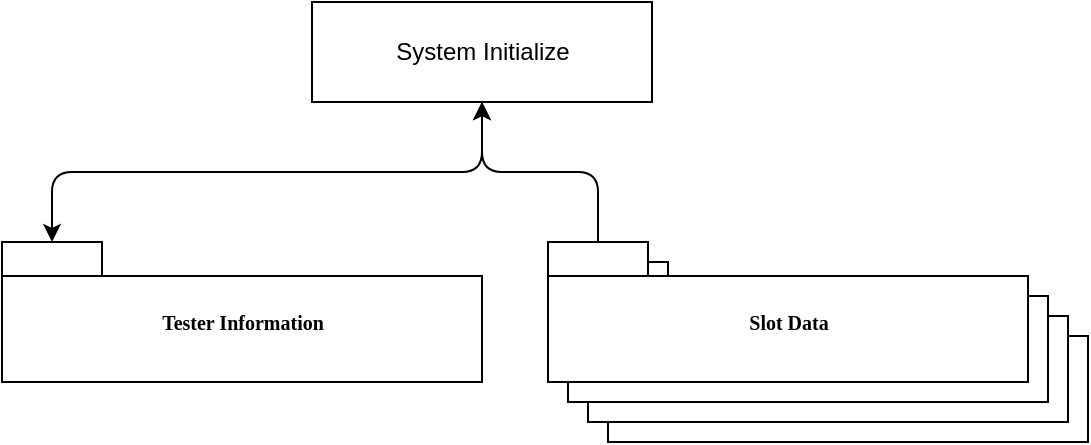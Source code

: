 <mxfile version="13.10.4" type="github" pages="3">
  <diagram id="YOkVd_oRzo5Oac5GNDJ7" name="System Initialize">
    <mxGraphModel dx="2249" dy="706" grid="1" gridSize="10" guides="1" tooltips="1" connect="1" arrows="1" fold="1" page="1" pageScale="1" pageWidth="827" pageHeight="1169" math="0" shadow="0">
      <root>
        <mxCell id="KhfFcT6gxvtQdc41T40m-0" />
        <mxCell id="KhfFcT6gxvtQdc41T40m-1" parent="KhfFcT6gxvtQdc41T40m-0" />
        <mxCell id="zTd_aiXqw-f3NK-ntbjM-0" value="System Initialize" style="html=1;" vertex="1" parent="KhfFcT6gxvtQdc41T40m-1">
          <mxGeometry x="-498" y="30" width="170" height="50" as="geometry" />
        </mxCell>
        <mxCell id="9uni9IeJDgH3GQcWO0kg-0" value="Tester Information" style="shape=folder;fontStyle=1;spacingTop=10;tabWidth=50;tabHeight=17;tabPosition=left;html=1;rounded=0;shadow=0;comic=0;labelBackgroundColor=none;strokeWidth=1;fontFamily=Verdana;fontSize=10;align=center;" vertex="1" parent="KhfFcT6gxvtQdc41T40m-1">
          <mxGeometry x="-653" y="150" width="240" height="70" as="geometry" />
        </mxCell>
        <mxCell id="9uni9IeJDgH3GQcWO0kg-1" value="" style="endArrow=classic;startArrow=classic;html=1;entryX=0.5;entryY=1;entryDx=0;entryDy=0;exitX=0;exitY=0;exitDx=25;exitDy=0;exitPerimeter=0;edgeStyle=orthogonalEdgeStyle;" edge="1" parent="KhfFcT6gxvtQdc41T40m-1" source="9uni9IeJDgH3GQcWO0kg-0" target="zTd_aiXqw-f3NK-ntbjM-0">
          <mxGeometry width="50" height="50" relative="1" as="geometry">
            <mxPoint x="-640" y="150" as="sourcePoint" />
            <mxPoint x="-590" y="100" as="targetPoint" />
          </mxGeometry>
        </mxCell>
        <mxCell id="o3khJKdwaHKWbIV_V-L4-0" value="Slot Data" style="shape=folder;fontStyle=1;spacingTop=10;tabWidth=50;tabHeight=17;tabPosition=left;html=1;rounded=0;shadow=0;comic=0;labelBackgroundColor=none;strokeWidth=1;fontFamily=Verdana;fontSize=10;align=center;" vertex="1" parent="KhfFcT6gxvtQdc41T40m-1">
          <mxGeometry x="-350" y="180" width="240" height="70" as="geometry" />
        </mxCell>
        <mxCell id="o3khJKdwaHKWbIV_V-L4-1" value="Slot Data" style="shape=folder;fontStyle=1;spacingTop=10;tabWidth=50;tabHeight=17;tabPosition=left;html=1;rounded=0;shadow=0;comic=0;labelBackgroundColor=none;strokeWidth=1;fontFamily=Verdana;fontSize=10;align=center;" vertex="1" parent="KhfFcT6gxvtQdc41T40m-1">
          <mxGeometry x="-360" y="170" width="240" height="70" as="geometry" />
        </mxCell>
        <mxCell id="o3khJKdwaHKWbIV_V-L4-2" value="Slot Data" style="shape=folder;fontStyle=1;spacingTop=10;tabWidth=50;tabHeight=17;tabPosition=left;html=1;rounded=0;shadow=0;comic=0;labelBackgroundColor=none;strokeWidth=1;fontFamily=Verdana;fontSize=10;align=center;" vertex="1" parent="KhfFcT6gxvtQdc41T40m-1">
          <mxGeometry x="-370" y="160" width="240" height="70" as="geometry" />
        </mxCell>
        <mxCell id="o3khJKdwaHKWbIV_V-L4-3" value="Slot Data" style="shape=folder;fontStyle=1;spacingTop=10;tabWidth=50;tabHeight=17;tabPosition=left;html=1;rounded=0;shadow=0;comic=0;labelBackgroundColor=none;strokeWidth=1;fontFamily=Verdana;fontSize=10;align=center;" vertex="1" parent="KhfFcT6gxvtQdc41T40m-1">
          <mxGeometry x="-380" y="150" width="240" height="70" as="geometry" />
        </mxCell>
        <mxCell id="o3khJKdwaHKWbIV_V-L4-4" value="" style="endArrow=classic;html=1;entryX=0.5;entryY=1;entryDx=0;entryDy=0;exitX=0;exitY=0;exitDx=25;exitDy=0;exitPerimeter=0;edgeStyle=orthogonalEdgeStyle;" edge="1" parent="KhfFcT6gxvtQdc41T40m-1" source="o3khJKdwaHKWbIV_V-L4-3" target="zTd_aiXqw-f3NK-ntbjM-0">
          <mxGeometry width="50" height="50" relative="1" as="geometry">
            <mxPoint x="-220" y="100" as="sourcePoint" />
            <mxPoint x="-170" y="50" as="targetPoint" />
          </mxGeometry>
        </mxCell>
      </root>
    </mxGraphModel>
  </diagram>
  <diagram id="UM52hFNc3J_09mGDws-b" name="Test Program Editor">
    <mxGraphModel dx="2249" dy="706" grid="1" gridSize="10" guides="1" tooltips="1" connect="1" arrows="1" fold="1" page="1" pageScale="1" pageWidth="827" pageHeight="1169" math="0" shadow="0">
      <root>
        <mxCell id="t4Hg1vFMZ3LjpjcEyQLR-0" />
        <mxCell id="t4Hg1vFMZ3LjpjcEyQLR-1" parent="t4Hg1vFMZ3LjpjcEyQLR-0" />
        <mxCell id="I5TalxJQqBx6a8JyOsYq-14" value="Pattern File (*.obj)" style="shape=folder;fontStyle=1;spacingTop=10;tabWidth=50;tabHeight=17;tabPosition=left;html=1;rounded=0;shadow=0;comic=0;labelBackgroundColor=none;strokeWidth=1;fontFamily=Verdana;fontSize=10;align=center;" parent="t4Hg1vFMZ3LjpjcEyQLR-1" vertex="1">
          <mxGeometry x="-612.5" y="180" width="150" height="70" as="geometry" />
        </mxCell>
        <mxCell id="I5TalxJQqBx6a8JyOsYq-15" value="Pattern File (*.obj)" style="shape=folder;fontStyle=1;spacingTop=10;tabWidth=50;tabHeight=17;tabPosition=left;html=1;rounded=0;shadow=0;comic=0;labelBackgroundColor=none;strokeWidth=1;fontFamily=Verdana;fontSize=10;align=center;" parent="t4Hg1vFMZ3LjpjcEyQLR-1" vertex="1">
          <mxGeometry x="-622.5" y="170" width="150" height="70" as="geometry" />
        </mxCell>
        <mxCell id="I5TalxJQqBx6a8JyOsYq-16" value="Pattern File (*.obj)" style="shape=folder;fontStyle=1;spacingTop=10;tabWidth=50;tabHeight=17;tabPosition=left;html=1;rounded=0;shadow=0;comic=0;labelBackgroundColor=none;strokeWidth=1;fontFamily=Verdana;fontSize=10;align=center;" parent="t4Hg1vFMZ3LjpjcEyQLR-1" vertex="1">
          <mxGeometry x="-632.5" y="160" width="150" height="70" as="geometry" />
        </mxCell>
        <mxCell id="PnRD85Z1OZgRMCR3KWiW-0" value="SPJT File (*.spjt)" style="shape=folder;fontStyle=1;spacingTop=10;tabWidth=50;tabHeight=17;tabPosition=left;html=1;rounded=0;shadow=0;comic=0;labelBackgroundColor=none;strokeWidth=1;fontFamily=Verdana;fontSize=10;align=center;" parent="t4Hg1vFMZ3LjpjcEyQLR-1" vertex="1">
          <mxGeometry x="-820" y="150" width="150" height="70" as="geometry" />
        </mxCell>
        <mxCell id="PnRD85Z1OZgRMCR3KWiW-1" value="Signal File (*.sig)" style="shape=folder;fontStyle=1;spacingTop=10;tabWidth=50;tabHeight=17;tabPosition=left;html=1;rounded=0;shadow=0;comic=0;labelBackgroundColor=none;strokeWidth=1;fontFamily=Verdana;fontSize=10;align=center;" parent="t4Hg1vFMZ3LjpjcEyQLR-1" vertex="1">
          <mxGeometry x="-390" y="110" width="150" height="70" as="geometry" />
        </mxCell>
        <mxCell id="PnRD85Z1OZgRMCR3KWiW-2" value="Flow Table File (*.flow)" style="shape=folder;fontStyle=1;spacingTop=10;tabWidth=50;tabHeight=17;tabPosition=left;html=1;rounded=0;shadow=0;comic=0;labelBackgroundColor=none;strokeWidth=1;fontFamily=Verdana;fontSize=10;align=center;" parent="t4Hg1vFMZ3LjpjcEyQLR-1" vertex="1">
          <mxGeometry x="-820" y="390" width="180" height="70" as="geometry" />
        </mxCell>
        <mxCell id="PnRD85Z1OZgRMCR3KWiW-3" value="Timing Set File (*.tim)" style="shape=folder;fontStyle=1;spacingTop=10;tabWidth=50;tabHeight=17;tabPosition=left;html=1;rounded=0;shadow=0;comic=0;labelBackgroundColor=none;strokeWidth=1;fontFamily=Verdana;fontSize=10;align=center;" parent="t4Hg1vFMZ3LjpjcEyQLR-1" vertex="1">
          <mxGeometry x="-820" y="600" width="180" height="70" as="geometry" />
        </mxCell>
        <mxCell id="PnRD85Z1OZgRMCR3KWiW-4" value="Limit File (*.lim)" style="shape=folder;fontStyle=1;spacingTop=10;tabWidth=50;tabHeight=17;tabPosition=left;html=1;rounded=0;shadow=0;comic=0;labelBackgroundColor=none;strokeWidth=1;fontFamily=Verdana;fontSize=10;align=center;" parent="t4Hg1vFMZ3LjpjcEyQLR-1" vertex="1">
          <mxGeometry x="-420" y="319.5" width="180" height="70" as="geometry" />
        </mxCell>
        <mxCell id="PnRD85Z1OZgRMCR3KWiW-5" value="Test Program Header File(*.h)" style="shape=folder;fontStyle=1;spacingTop=10;tabWidth=50;tabHeight=17;tabPosition=left;html=1;rounded=0;shadow=0;comic=0;labelBackgroundColor=none;strokeWidth=1;fontFamily=Verdana;fontSize=10;align=center;" parent="t4Hg1vFMZ3LjpjcEyQLR-1" vertex="1">
          <mxGeometry x="-640" y="860" width="220" height="70" as="geometry" />
        </mxCell>
        <mxCell id="I5TalxJQqBx6a8JyOsYq-0" value="SPJT Editor" style="html=1;" parent="t4Hg1vFMZ3LjpjcEyQLR-1" vertex="1">
          <mxGeometry x="-712.5" y="20" width="110" height="50" as="geometry" />
        </mxCell>
        <mxCell id="I5TalxJQqBx6a8JyOsYq-1" value="Signal Editor" style="html=1;" parent="t4Hg1vFMZ3LjpjcEyQLR-1" vertex="1">
          <mxGeometry x="-260" y="10" width="110" height="50" as="geometry" />
        </mxCell>
        <mxCell id="I5TalxJQqBx6a8JyOsYq-2" value="Flow Table Editor" style="html=1;" parent="t4Hg1vFMZ3LjpjcEyQLR-1" vertex="1">
          <mxGeometry x="-660" y="270" width="110" height="50" as="geometry" />
        </mxCell>
        <mxCell id="I5TalxJQqBx6a8JyOsYq-3" value="Timing Set Editor" style="html=1;" parent="t4Hg1vFMZ3LjpjcEyQLR-1" vertex="1">
          <mxGeometry x="-660" y="490" width="110" height="50" as="geometry" />
        </mxCell>
        <mxCell id="I5TalxJQqBx6a8JyOsYq-4" value="Limit Editor" style="html=1;" parent="t4Hg1vFMZ3LjpjcEyQLR-1" vertex="1">
          <mxGeometry x="-260" y="200.5" width="110" height="50" as="geometry" />
        </mxCell>
        <mxCell id="I5TalxJQqBx6a8JyOsYq-5" value="Header File Generator" style="html=1;" parent="t4Hg1vFMZ3LjpjcEyQLR-1" vertex="1">
          <mxGeometry x="-690" y="760" width="150" height="50" as="geometry" />
        </mxCell>
        <mxCell id="I5TalxJQqBx6a8JyOsYq-6" value="Pattern File (*.obj)" style="shape=folder;fontStyle=1;spacingTop=10;tabWidth=50;tabHeight=17;tabPosition=left;html=1;rounded=0;shadow=0;comic=0;labelBackgroundColor=none;strokeWidth=1;fontFamily=Verdana;fontSize=10;align=center;" parent="t4Hg1vFMZ3LjpjcEyQLR-1" vertex="1">
          <mxGeometry x="-645" y="150" width="150" height="70" as="geometry" />
        </mxCell>
        <mxCell id="I5TalxJQqBx6a8JyOsYq-9" value="" style="endArrow=classic;startArrow=classic;html=1;entryX=0.5;entryY=1;entryDx=0;entryDy=0;exitX=0;exitY=0;exitDx=25;exitDy=0;exitPerimeter=0;edgeStyle=elbowEdgeStyle;elbow=vertical;" parent="t4Hg1vFMZ3LjpjcEyQLR-1" source="PnRD85Z1OZgRMCR3KWiW-0" target="I5TalxJQqBx6a8JyOsYq-0" edge="1">
          <mxGeometry width="50" height="50" relative="1" as="geometry">
            <mxPoint x="-812.5" y="140" as="sourcePoint" />
            <mxPoint x="-762.5" y="90" as="targetPoint" />
          </mxGeometry>
        </mxCell>
        <mxCell id="I5TalxJQqBx6a8JyOsYq-10" value="" style="endArrow=classic;html=1;entryX=0.5;entryY=1;entryDx=0;entryDy=0;exitX=0;exitY=0;exitDx=25;exitDy=0;exitPerimeter=0;edgeStyle=orthogonalEdgeStyle;" parent="t4Hg1vFMZ3LjpjcEyQLR-1" source="I5TalxJQqBx6a8JyOsYq-6" target="I5TalxJQqBx6a8JyOsYq-0" edge="1">
          <mxGeometry width="50" height="50" relative="1" as="geometry">
            <mxPoint x="-562.5" y="130" as="sourcePoint" />
            <mxPoint x="-512.5" y="80" as="targetPoint" />
          </mxGeometry>
        </mxCell>
        <mxCell id="I5TalxJQqBx6a8JyOsYq-11" value="Import File (*.xls)" style="shape=folder;fontStyle=1;spacingTop=10;tabWidth=50;tabHeight=17;tabPosition=left;html=1;rounded=0;shadow=0;comic=0;labelBackgroundColor=none;strokeWidth=1;fontFamily=Verdana;fontSize=10;align=center;" parent="t4Hg1vFMZ3LjpjcEyQLR-1" vertex="1">
          <mxGeometry x="-180" y="110" width="150" height="70" as="geometry" />
        </mxCell>
        <mxCell id="I5TalxJQqBx6a8JyOsYq-12" value="" style="endArrow=classic;startArrow=classic;html=1;entryX=0.5;entryY=1;entryDx=0;entryDy=0;exitX=0;exitY=0;exitDx=25;exitDy=0;exitPerimeter=0;edgeStyle=orthogonalEdgeStyle;" parent="t4Hg1vFMZ3LjpjcEyQLR-1" source="PnRD85Z1OZgRMCR3KWiW-1" target="I5TalxJQqBx6a8JyOsYq-1" edge="1">
          <mxGeometry width="50" height="50" relative="1" as="geometry">
            <mxPoint x="-450" y="120" as="sourcePoint" />
            <mxPoint x="-400" y="70" as="targetPoint" />
          </mxGeometry>
        </mxCell>
        <mxCell id="I5TalxJQqBx6a8JyOsYq-13" value="" style="endArrow=classic;html=1;entryX=0.5;entryY=1;entryDx=0;entryDy=0;exitX=0;exitY=0;exitDx=25;exitDy=0;exitPerimeter=0;edgeStyle=orthogonalEdgeStyle;" parent="t4Hg1vFMZ3LjpjcEyQLR-1" source="I5TalxJQqBx6a8JyOsYq-11" target="I5TalxJQqBx6a8JyOsYq-1" edge="1">
          <mxGeometry width="50" height="50" relative="1" as="geometry">
            <mxPoint x="-70" y="100" as="sourcePoint" />
            <mxPoint x="-20" y="50" as="targetPoint" />
          </mxGeometry>
        </mxCell>
        <mxCell id="I5TalxJQqBx6a8JyOsYq-18" value="" style="endArrow=classic;startArrow=classic;html=1;entryX=0.5;entryY=1;entryDx=0;entryDy=0;exitX=0;exitY=0;exitDx=25;exitDy=0;exitPerimeter=0;edgeStyle=orthogonalEdgeStyle;" parent="t4Hg1vFMZ3LjpjcEyQLR-1" source="PnRD85Z1OZgRMCR3KWiW-2" target="I5TalxJQqBx6a8JyOsYq-2" edge="1">
          <mxGeometry width="50" height="50" relative="1" as="geometry">
            <mxPoint x="-790" y="390" as="sourcePoint" />
            <mxPoint x="-740" y="340" as="targetPoint" />
          </mxGeometry>
        </mxCell>
        <mxCell id="I5TalxJQqBx6a8JyOsYq-19" value="Import File (*.xls)" style="shape=folder;fontStyle=1;spacingTop=10;tabWidth=50;tabHeight=17;tabPosition=left;html=1;rounded=0;shadow=0;comic=0;labelBackgroundColor=none;strokeWidth=1;fontFamily=Verdana;fontSize=10;align=center;" parent="t4Hg1vFMZ3LjpjcEyQLR-1" vertex="1">
          <mxGeometry x="-570" y="390" width="150" height="70" as="geometry" />
        </mxCell>
        <mxCell id="I5TalxJQqBx6a8JyOsYq-20" value="Optional" style="text;html=1;strokeColor=none;fillColor=none;align=center;verticalAlign=middle;whiteSpace=wrap;rounded=0;" parent="t4Hg1vFMZ3LjpjcEyQLR-1" vertex="1">
          <mxGeometry x="-150" y="80" width="40" height="20" as="geometry" />
        </mxCell>
        <mxCell id="I5TalxJQqBx6a8JyOsYq-21" value="" style="endArrow=classic;html=1;entryX=0.5;entryY=1;entryDx=0;entryDy=0;exitX=0;exitY=0;exitDx=25;exitDy=0;exitPerimeter=0;edgeStyle=orthogonalEdgeStyle;" parent="t4Hg1vFMZ3LjpjcEyQLR-1" source="I5TalxJQqBx6a8JyOsYq-19" target="I5TalxJQqBx6a8JyOsYq-2" edge="1">
          <mxGeometry width="50" height="50" relative="1" as="geometry">
            <mxPoint x="-520" y="360" as="sourcePoint" />
            <mxPoint x="-470" y="310" as="targetPoint" />
          </mxGeometry>
        </mxCell>
        <mxCell id="I5TalxJQqBx6a8JyOsYq-22" value="Optional" style="text;html=1;strokeColor=none;fillColor=none;align=center;verticalAlign=middle;whiteSpace=wrap;rounded=0;" parent="t4Hg1vFMZ3LjpjcEyQLR-1" vertex="1">
          <mxGeometry x="-540" y="345" width="40" height="20" as="geometry" />
        </mxCell>
        <mxCell id="I5TalxJQqBx6a8JyOsYq-23" value="Import File (*.xls)" style="shape=folder;fontStyle=1;spacingTop=10;tabWidth=50;tabHeight=17;tabPosition=left;html=1;rounded=0;shadow=0;comic=0;labelBackgroundColor=none;strokeWidth=1;fontFamily=Verdana;fontSize=10;align=center;" parent="t4Hg1vFMZ3LjpjcEyQLR-1" vertex="1">
          <mxGeometry x="-570" y="600" width="150" height="70" as="geometry" />
        </mxCell>
        <mxCell id="I5TalxJQqBx6a8JyOsYq-24" value="" style="endArrow=classic;startArrow=classic;html=1;entryX=0.5;entryY=1;entryDx=0;entryDy=0;exitX=0;exitY=0;exitDx=25;exitDy=0;exitPerimeter=0;edgeStyle=orthogonalEdgeStyle;" parent="t4Hg1vFMZ3LjpjcEyQLR-1" source="PnRD85Z1OZgRMCR3KWiW-3" target="I5TalxJQqBx6a8JyOsYq-3" edge="1">
          <mxGeometry width="50" height="50" relative="1" as="geometry">
            <mxPoint x="-720" y="610" as="sourcePoint" />
            <mxPoint x="-670" y="560" as="targetPoint" />
          </mxGeometry>
        </mxCell>
        <mxCell id="I5TalxJQqBx6a8JyOsYq-25" value="" style="endArrow=classic;html=1;entryX=0.5;entryY=1;entryDx=0;entryDy=0;exitX=0;exitY=0;exitDx=25;exitDy=0;exitPerimeter=0;edgeStyle=orthogonalEdgeStyle;" parent="t4Hg1vFMZ3LjpjcEyQLR-1" source="I5TalxJQqBx6a8JyOsYq-23" target="I5TalxJQqBx6a8JyOsYq-3" edge="1">
          <mxGeometry width="50" height="50" relative="1" as="geometry">
            <mxPoint x="-520" y="580" as="sourcePoint" />
            <mxPoint x="-470" y="530" as="targetPoint" />
          </mxGeometry>
        </mxCell>
        <mxCell id="I5TalxJQqBx6a8JyOsYq-26" value="Optional" style="text;html=1;strokeColor=none;fillColor=none;align=center;verticalAlign=middle;whiteSpace=wrap;rounded=0;" parent="t4Hg1vFMZ3LjpjcEyQLR-1" vertex="1">
          <mxGeometry x="-537.5" y="560" width="40" height="20" as="geometry" />
        </mxCell>
        <mxCell id="I5TalxJQqBx6a8JyOsYq-27" value="Import File (*.xls)" style="shape=folder;fontStyle=1;spacingTop=10;tabWidth=50;tabHeight=17;tabPosition=left;html=1;rounded=0;shadow=0;comic=0;labelBackgroundColor=none;strokeWidth=1;fontFamily=Verdana;fontSize=10;align=center;" parent="t4Hg1vFMZ3LjpjcEyQLR-1" vertex="1">
          <mxGeometry x="-170" y="319.5" width="150" height="70" as="geometry" />
        </mxCell>
        <mxCell id="I5TalxJQqBx6a8JyOsYq-28" value="" style="endArrow=classic;startArrow=classic;html=1;entryX=0.5;entryY=1;entryDx=0;entryDy=0;exitX=0;exitY=0;exitDx=25;exitDy=0;exitPerimeter=0;edgeStyle=orthogonalEdgeStyle;" parent="t4Hg1vFMZ3LjpjcEyQLR-1" source="PnRD85Z1OZgRMCR3KWiW-4" target="I5TalxJQqBx6a8JyOsYq-4" edge="1">
          <mxGeometry width="50" height="50" relative="1" as="geometry">
            <mxPoint x="-390" y="300.5" as="sourcePoint" />
            <mxPoint x="-340" y="250.5" as="targetPoint" />
          </mxGeometry>
        </mxCell>
        <mxCell id="I5TalxJQqBx6a8JyOsYq-29" value="" style="endArrow=classic;html=1;entryX=0.5;entryY=1;entryDx=0;entryDy=0;exitX=0;exitY=0;exitDx=25;exitDy=0;exitPerimeter=0;edgeStyle=orthogonalEdgeStyle;" parent="t4Hg1vFMZ3LjpjcEyQLR-1" source="I5TalxJQqBx6a8JyOsYq-27" target="I5TalxJQqBx6a8JyOsYq-4" edge="1">
          <mxGeometry width="50" height="50" relative="1" as="geometry">
            <mxPoint x="-80" y="300.5" as="sourcePoint" />
            <mxPoint x="-30" y="250.5" as="targetPoint" />
          </mxGeometry>
        </mxCell>
        <mxCell id="I5TalxJQqBx6a8JyOsYq-30" value="Optional" style="text;html=1;strokeColor=none;fillColor=none;align=center;verticalAlign=middle;whiteSpace=wrap;rounded=0;" parent="t4Hg1vFMZ3LjpjcEyQLR-1" vertex="1">
          <mxGeometry x="-140" y="270.5" width="40" height="20" as="geometry" />
        </mxCell>
        <mxCell id="I5TalxJQqBx6a8JyOsYq-31" value="Test Program DLL File (*.dll)" style="shape=folder;fontStyle=1;spacingTop=10;tabWidth=50;tabHeight=17;tabPosition=left;html=1;rounded=0;shadow=0;comic=0;labelBackgroundColor=none;strokeWidth=1;fontFamily=Verdana;fontSize=10;align=center;" parent="t4Hg1vFMZ3LjpjcEyQLR-1" vertex="1">
          <mxGeometry x="-370" y="860" width="220" height="70" as="geometry" />
        </mxCell>
        <mxCell id="I5TalxJQqBx6a8JyOsYq-32" value="Visual Studio C++" style="html=1;" parent="t4Hg1vFMZ3LjpjcEyQLR-1" vertex="1">
          <mxGeometry x="-470" y="760" width="110" height="50" as="geometry" />
        </mxCell>
        <mxCell id="I5TalxJQqBx6a8JyOsYq-33" value="" style="endArrow=classic;html=1;exitX=0.5;exitY=1;exitDx=0;exitDy=0;entryX=0;entryY=0;entryDx=25;entryDy=0;entryPerimeter=0;" parent="t4Hg1vFMZ3LjpjcEyQLR-1" source="I5TalxJQqBx6a8JyOsYq-5" target="PnRD85Z1OZgRMCR3KWiW-5" edge="1">
          <mxGeometry width="50" height="50" relative="1" as="geometry">
            <mxPoint x="-420" y="850" as="sourcePoint" />
            <mxPoint x="-370" y="800" as="targetPoint" />
          </mxGeometry>
        </mxCell>
        <mxCell id="I5TalxJQqBx6a8JyOsYq-35" value="" style="endArrow=classic;html=1;entryX=0.5;entryY=1;entryDx=0;entryDy=0;exitX=0;exitY=0;exitDx=135;exitDy=17;exitPerimeter=0;edgeStyle=orthogonalEdgeStyle;" parent="t4Hg1vFMZ3LjpjcEyQLR-1" source="PnRD85Z1OZgRMCR3KWiW-5" target="I5TalxJQqBx6a8JyOsYq-32" edge="1">
          <mxGeometry width="50" height="50" relative="1" as="geometry">
            <mxPoint x="-520" y="880" as="sourcePoint" />
            <mxPoint x="-470" y="830" as="targetPoint" />
          </mxGeometry>
        </mxCell>
        <mxCell id="I5TalxJQqBx6a8JyOsYq-36" value="" style="endArrow=classic;html=1;exitX=0.5;exitY=1;exitDx=0;exitDy=0;entryX=0;entryY=0;entryDx=25;entryDy=0;entryPerimeter=0;edgeStyle=orthogonalEdgeStyle;" parent="t4Hg1vFMZ3LjpjcEyQLR-1" source="I5TalxJQqBx6a8JyOsYq-32" target="I5TalxJQqBx6a8JyOsYq-31" edge="1">
          <mxGeometry width="50" height="50" relative="1" as="geometry">
            <mxPoint x="-320" y="830" as="sourcePoint" />
            <mxPoint x="-270" y="780" as="targetPoint" />
          </mxGeometry>
        </mxCell>
      </root>
    </mxGraphModel>
  </diagram>
  <diagram name="Page-1" id="b5b7bab2-c9e2-2cf4-8b2a-24fd1a2a6d21">
    <mxGraphModel dx="1422" dy="762" grid="1" gridSize="10" guides="1" tooltips="1" connect="1" arrows="1" fold="1" page="1" pageScale="1" pageWidth="827" pageHeight="1169" background="#ffffff" math="0" shadow="0">
      <root>
        <mxCell id="0" />
        <mxCell id="1" parent="0" />
        <mxCell id="6e0c8c40b5770093-72" value="" style="shape=folder;fontStyle=1;spacingTop=10;tabWidth=194;tabHeight=22;tabPosition=left;html=1;rounded=0;shadow=0;comic=0;labelBackgroundColor=none;strokeWidth=1;fillColor=none;fontFamily=Verdana;fontSize=10;align=center;" parent="1" vertex="1">
          <mxGeometry x="326.5" y="114.5" width="1001" height="940" as="geometry" />
        </mxCell>
        <mxCell id="6e0c8c40b5770093-6" value="" style="group" parent="1" vertex="1" connectable="0">
          <mxGeometry x="465.5" y="174.5" width="130" height="70" as="geometry" />
        </mxCell>
        <mxCell id="6e0c8c40b5770093-4" value="package" style="shape=folder;fontStyle=1;spacingTop=10;tabWidth=50;tabHeight=17;tabPosition=left;html=1;rounded=0;shadow=0;comic=0;labelBackgroundColor=none;strokeWidth=1;fontFamily=Verdana;fontSize=10;align=center;" parent="6e0c8c40b5770093-6" vertex="1">
          <mxGeometry width="130" height="70" as="geometry" />
        </mxCell>
        <mxCell id="6e0c8c40b5770093-5" value="" style="triangle;whiteSpace=wrap;html=1;rounded=0;shadow=0;comic=0;labelBackgroundColor=none;strokeWidth=1;fontFamily=Verdana;fontSize=10;align=center;rotation=-90;" parent="6e0c8c40b5770093-6" vertex="1">
          <mxGeometry x="100" y="25" width="15" height="20" as="geometry" />
        </mxCell>
        <mxCell id="6e0c8c40b5770093-7" value="" style="group" parent="1" vertex="1" connectable="0">
          <mxGeometry x="765.5" y="174.5" width="130" height="70" as="geometry" />
        </mxCell>
        <mxCell id="6e0c8c40b5770093-8" value="package" style="shape=folder;fontStyle=1;spacingTop=10;tabWidth=50;tabHeight=17;tabPosition=left;html=1;rounded=0;shadow=0;comic=0;labelBackgroundColor=none;strokeWidth=1;fontFamily=Verdana;fontSize=10;align=center;" parent="6e0c8c40b5770093-7" vertex="1">
          <mxGeometry width="130" height="70" as="geometry" />
        </mxCell>
        <mxCell id="6e0c8c40b5770093-9" value="" style="triangle;whiteSpace=wrap;html=1;rounded=0;shadow=0;comic=0;labelBackgroundColor=none;strokeWidth=1;fontFamily=Verdana;fontSize=10;align=center;rotation=-90;" parent="6e0c8c40b5770093-7" vertex="1">
          <mxGeometry x="100" y="25" width="15" height="20" as="geometry" />
        </mxCell>
        <mxCell id="6e0c8c40b5770093-18" value="" style="group" parent="1" vertex="1" connectable="0">
          <mxGeometry x="361.5" y="294.5" width="280" height="130" as="geometry" />
        </mxCell>
        <mxCell id="6e0c8c40b5770093-11" value="" style="shape=folder;fontStyle=1;spacingTop=10;tabWidth=123;tabHeight=24;tabPosition=left;html=1;rounded=0;shadow=0;comic=0;labelBackgroundColor=none;strokeWidth=1;fontFamily=Verdana;fontSize=10;align=center;" parent="6e0c8c40b5770093-18" vertex="1">
          <mxGeometry width="280" height="130" as="geometry" />
        </mxCell>
        <mxCell id="6e0c8c40b5770093-13" value="" style="triangle;whiteSpace=wrap;html=1;rounded=0;shadow=0;comic=0;labelBackgroundColor=none;strokeWidth=1;fontFamily=Verdana;fontSize=10;align=center;rotation=-90;" parent="6e0c8c40b5770093-18" vertex="1">
          <mxGeometry x="96" y="2" width="15" height="20" as="geometry" />
        </mxCell>
        <mxCell id="6e0c8c40b5770093-15" value="package" style="shape=folder;fontStyle=1;spacingTop=10;tabWidth=50;tabHeight=17;tabPosition=left;html=1;rounded=0;shadow=0;comic=0;labelBackgroundColor=none;strokeWidth=1;fontFamily=Verdana;fontSize=10;align=center;" parent="6e0c8c40b5770093-18" vertex="1">
          <mxGeometry x="18" y="40" width="112" height="70" as="geometry" />
        </mxCell>
        <mxCell id="6e0c8c40b5770093-17" value="package" style="shape=folder;fontStyle=1;spacingTop=10;tabWidth=50;tabHeight=17;tabPosition=left;html=1;rounded=0;shadow=0;comic=0;labelBackgroundColor=none;strokeWidth=1;fontFamily=Verdana;fontSize=10;align=center;" parent="6e0c8c40b5770093-18" vertex="1">
          <mxGeometry x="148" y="40" width="112" height="70" as="geometry" />
        </mxCell>
        <mxCell id="6e0c8c40b5770093-19" value="" style="group" parent="1" vertex="1" connectable="0">
          <mxGeometry x="685.5" y="298.5" width="280" height="130" as="geometry" />
        </mxCell>
        <mxCell id="6e0c8c40b5770093-20" value="" style="shape=folder;fontStyle=1;spacingTop=10;tabWidth=123;tabHeight=24;tabPosition=left;html=1;rounded=0;shadow=0;comic=0;labelBackgroundColor=none;strokeWidth=1;fontFamily=Verdana;fontSize=10;align=center;" parent="6e0c8c40b5770093-19" vertex="1">
          <mxGeometry width="280" height="130" as="geometry" />
        </mxCell>
        <mxCell id="6e0c8c40b5770093-21" value="" style="triangle;whiteSpace=wrap;html=1;rounded=0;shadow=0;comic=0;labelBackgroundColor=none;strokeWidth=1;fontFamily=Verdana;fontSize=10;align=center;rotation=-90;" parent="6e0c8c40b5770093-19" vertex="1">
          <mxGeometry x="96" y="2" width="15" height="20" as="geometry" />
        </mxCell>
        <mxCell id="6e0c8c40b5770093-22" value="package" style="shape=folder;fontStyle=1;spacingTop=10;tabWidth=50;tabHeight=17;tabPosition=left;html=1;rounded=0;shadow=0;comic=0;labelBackgroundColor=none;strokeWidth=1;fontFamily=Verdana;fontSize=10;align=center;" parent="6e0c8c40b5770093-19" vertex="1">
          <mxGeometry x="18" y="40" width="112" height="70" as="geometry" />
        </mxCell>
        <mxCell id="6e0c8c40b5770093-23" value="package" style="shape=folder;fontStyle=1;spacingTop=10;tabWidth=50;tabHeight=17;tabPosition=left;html=1;rounded=0;shadow=0;comic=0;labelBackgroundColor=none;strokeWidth=1;fontFamily=Verdana;fontSize=10;align=center;" parent="6e0c8c40b5770093-19" vertex="1">
          <mxGeometry x="148" y="40" width="112" height="70" as="geometry" />
        </mxCell>
        <mxCell id="6e0c8c40b5770093-30" value="" style="group" parent="1" vertex="1" connectable="0">
          <mxGeometry x="1045.5" y="294.5" width="230" height="480" as="geometry" />
        </mxCell>
        <mxCell id="6e0c8c40b5770093-24" value="" style="group" parent="6e0c8c40b5770093-30" vertex="1" connectable="0">
          <mxGeometry width="230" height="480" as="geometry" />
        </mxCell>
        <mxCell id="6e0c8c40b5770093-25" value="" style="shape=folder;fontStyle=1;spacingTop=10;tabWidth=123;tabHeight=24;tabPosition=left;html=1;rounded=0;shadow=0;comic=0;labelBackgroundColor=none;strokeWidth=1;fontFamily=Verdana;fontSize=10;align=center;" parent="6e0c8c40b5770093-24" vertex="1">
          <mxGeometry width="230" height="480" as="geometry" />
        </mxCell>
        <mxCell id="6e0c8c40b5770093-29" value="" style="triangle;whiteSpace=wrap;html=1;rounded=0;shadow=0;comic=0;labelBackgroundColor=none;strokeWidth=1;fontFamily=Verdana;fontSize=10;align=center;rotation=-90;" parent="6e0c8c40b5770093-24" vertex="1">
          <mxGeometry x="100" y="2" width="15" height="20" as="geometry" />
        </mxCell>
        <mxCell id="6e0c8c40b5770093-27" value="package" style="shape=folder;fontStyle=1;spacingTop=10;tabWidth=50;tabHeight=17;tabPosition=left;html=1;rounded=0;shadow=0;comic=0;labelBackgroundColor=none;strokeWidth=1;fontFamily=Verdana;fontSize=10;align=center;" parent="6e0c8c40b5770093-24" vertex="1">
          <mxGeometry x="59" y="79" width="112" height="70" as="geometry" />
        </mxCell>
        <mxCell id="6e0c8c40b5770093-31" value="package" style="shape=folder;fontStyle=1;spacingTop=10;tabWidth=50;tabHeight=17;tabPosition=left;html=1;rounded=0;shadow=0;comic=0;labelBackgroundColor=none;strokeWidth=1;fontFamily=Verdana;fontSize=10;align=center;" parent="6e0c8c40b5770093-24" vertex="1">
          <mxGeometry x="59" y="205" width="112" height="70" as="geometry" />
        </mxCell>
        <mxCell id="6e0c8c40b5770093-28" value="package" style="shape=folder;fontStyle=1;spacingTop=10;tabWidth=50;tabHeight=17;tabPosition=left;html=1;rounded=0;shadow=0;comic=0;labelBackgroundColor=none;strokeWidth=1;fontFamily=Verdana;fontSize=10;align=center;" parent="6e0c8c40b5770093-24" vertex="1">
          <mxGeometry x="59" y="340" width="112" height="70" as="geometry" />
        </mxCell>
        <mxCell id="6e0c8c40b5770093-67" style="edgeStyle=none;rounded=0;html=1;entryX=0.43;entryY=0.173;entryPerimeter=0;dashed=1;labelBackgroundColor=none;startFill=0;endArrow=open;endFill=0;endSize=10;fontFamily=Verdana;fontSize=10;" parent="1" source="6e0c8c40b5770093-33" target="6e0c8c40b5770093-47" edge="1">
          <mxGeometry relative="1" as="geometry" />
        </mxCell>
        <mxCell id="6e0c8c40b5770093-71" style="edgeStyle=elbowEdgeStyle;rounded=0;html=1;dashed=1;labelBackgroundColor=none;startFill=0;endArrow=open;endFill=0;endSize=10;fontFamily=Verdana;fontSize=10;elbow=vertical;" parent="1" source="6e0c8c40b5770093-33" target="6e0c8c40b5770093-25" edge="1">
          <mxGeometry relative="1" as="geometry" />
        </mxCell>
        <mxCell id="6e0c8c40b5770093-33" value="" style="shape=folder;fontStyle=1;spacingTop=10;tabWidth=123;tabHeight=24;tabPosition=left;html=1;rounded=0;shadow=0;comic=0;labelBackgroundColor=none;strokeColor=#000000;strokeWidth=1;fillColor=#ffffff;fontFamily=Verdana;fontSize=10;fontColor=#000000;align=center;" parent="1" vertex="1">
          <mxGeometry x="440.5" y="474.5" width="515" height="240" as="geometry" />
        </mxCell>
        <mxCell id="6e0c8c40b5770093-64" style="edgeStyle=elbowEdgeStyle;rounded=0;html=1;entryX=0.559;entryY=0.251;entryPerimeter=0;dashed=1;labelBackgroundColor=none;startFill=0;endArrow=open;endFill=0;endSize=10;fontFamily=Verdana;fontSize=10;" parent="1" source="6e0c8c40b5770093-42" target="6e0c8c40b5770093-44" edge="1">
          <mxGeometry relative="1" as="geometry" />
        </mxCell>
        <mxCell id="6e0c8c40b5770093-65" style="edgeStyle=none;rounded=0;html=1;dashed=1;labelBackgroundColor=none;startFill=0;endArrow=open;endFill=0;endSize=10;fontFamily=Verdana;fontSize=10;entryX=-0.003;entryY=0.411;entryPerimeter=0;" parent="1" source="6e0c8c40b5770093-42" target="6e0c8c40b5770093-45" edge="1">
          <mxGeometry relative="1" as="geometry" />
        </mxCell>
        <mxCell id="6e0c8c40b5770093-66" style="edgeStyle=none;rounded=0;html=1;dashed=1;labelBackgroundColor=none;startFill=0;endArrow=open;endFill=0;endSize=10;fontFamily=Verdana;fontSize=10;entryX=1.013;entryY=0.444;entryPerimeter=0;" parent="1" source="6e0c8c40b5770093-42" target="6e0c8c40b5770093-43" edge="1">
          <mxGeometry relative="1" as="geometry" />
        </mxCell>
        <mxCell id="6e0c8c40b5770093-42" value="package" style="shape=folder;fontStyle=1;spacingTop=10;tabWidth=50;tabHeight=17;tabPosition=left;html=1;rounded=0;shadow=0;comic=0;labelBackgroundColor=none;strokeColor=#000000;strokeWidth=1;fillColor=#ffffff;fontFamily=Verdana;fontSize=10;fontColor=#000000;align=center;" parent="1" vertex="1">
          <mxGeometry x="647.5" y="524.5" width="112" height="70" as="geometry" />
        </mxCell>
        <mxCell id="6e0c8c40b5770093-43" value="package" style="shape=folder;fontStyle=1;spacingTop=10;tabWidth=50;tabHeight=17;tabPosition=left;html=1;rounded=0;shadow=0;comic=0;labelBackgroundColor=none;strokeColor=#000000;strokeWidth=1;fillColor=#ffffff;fontFamily=Verdana;fontSize=10;fontColor=#000000;align=center;" parent="1" vertex="1">
          <mxGeometry x="483.5" y="624.5" width="112" height="70" as="geometry" />
        </mxCell>
        <mxCell id="6e0c8c40b5770093-44" value="package" style="shape=folder;fontStyle=1;spacingTop=10;tabWidth=50;tabHeight=17;tabPosition=left;html=1;rounded=0;shadow=0;comic=0;labelBackgroundColor=none;strokeColor=#000000;strokeWidth=1;fillColor=#ffffff;fontFamily=Verdana;fontSize=10;fontColor=#000000;align=center;" parent="1" vertex="1">
          <mxGeometry x="647.5" y="624.5" width="112" height="70" as="geometry" />
        </mxCell>
        <mxCell id="6e0c8c40b5770093-45" value="package" style="shape=folder;fontStyle=1;spacingTop=10;tabWidth=50;tabHeight=17;tabPosition=left;html=1;rounded=0;shadow=0;comic=0;labelBackgroundColor=none;strokeColor=#000000;strokeWidth=1;fillColor=#ffffff;fontFamily=Verdana;fontSize=10;fontColor=#000000;align=center;" parent="1" vertex="1">
          <mxGeometry x="799.5" y="624.5" width="112" height="70" as="geometry" />
        </mxCell>
        <mxCell id="6e0c8c40b5770093-68" style="edgeStyle=elbowEdgeStyle;rounded=0;html=1;entryX=0.628;entryY=0.26;entryPerimeter=0;dashed=1;labelBackgroundColor=none;startFill=0;endArrow=open;endFill=0;endSize=10;fontFamily=Verdana;fontSize=10;" parent="1" source="6e0c8c40b5770093-47" target="6e0c8c40b5770093-53" edge="1">
          <mxGeometry relative="1" as="geometry" />
        </mxCell>
        <mxCell id="6e0c8c40b5770093-69" style="edgeStyle=elbowEdgeStyle;rounded=0;html=1;entryX=0.643;entryY=0.246;entryPerimeter=0;dashed=1;labelBackgroundColor=none;startFill=0;endArrow=open;endFill=0;endSize=10;fontFamily=Verdana;fontSize=10;" parent="1" source="6e0c8c40b5770093-47" target="6e0c8c40b5770093-56" edge="1">
          <mxGeometry relative="1" as="geometry" />
        </mxCell>
        <mxCell id="6e0c8c40b5770093-70" style="edgeStyle=none;rounded=0;html=1;dashed=1;labelBackgroundColor=none;startFill=0;endArrow=open;endFill=0;endSize=10;fontFamily=Verdana;fontSize=10;exitX=1.003;exitY=0.363;exitPerimeter=0;" parent="1" source="6e0c8c40b5770093-47" target="6e0c8c40b5770093-25" edge="1">
          <mxGeometry relative="1" as="geometry" />
        </mxCell>
        <mxCell id="6e0c8c40b5770093-47" value="" style="shape=folder;fontStyle=1;spacingTop=10;tabWidth=123;tabHeight=24;tabPosition=left;html=1;rounded=0;shadow=0;comic=0;labelBackgroundColor=none;strokeWidth=1;fontFamily=Verdana;fontSize=10;align=center;" parent="1" vertex="1">
          <mxGeometry x="553.5" y="774.5" width="332" height="130" as="geometry" />
        </mxCell>
        <mxCell id="6e0c8c40b5770093-48" value="" style="triangle;whiteSpace=wrap;html=1;rounded=0;shadow=0;comic=0;labelBackgroundColor=none;strokeWidth=1;fontFamily=Verdana;fontSize=10;align=center;rotation=-90;" parent="1" vertex="1">
          <mxGeometry x="649.5" y="776.5" width="15" height="20" as="geometry" />
        </mxCell>
        <mxCell id="6e0c8c40b5770093-49" value="package" style="shape=folder;fontStyle=1;spacingTop=10;tabWidth=50;tabHeight=17;tabPosition=left;html=1;rounded=0;shadow=0;comic=0;labelBackgroundColor=none;strokeWidth=1;fontFamily=Verdana;fontSize=10;align=center;" parent="1" vertex="1">
          <mxGeometry x="571.5" y="814.5" width="112" height="70" as="geometry" />
        </mxCell>
        <mxCell id="6e0c8c40b5770093-50" value="package" style="shape=folder;fontStyle=1;spacingTop=10;tabWidth=50;tabHeight=17;tabPosition=left;html=1;rounded=0;shadow=0;comic=0;labelBackgroundColor=none;strokeWidth=1;fontFamily=Verdana;fontSize=10;align=center;" parent="1" vertex="1">
          <mxGeometry x="740.5" y="814.5" width="112" height="70" as="geometry" />
        </mxCell>
        <mxCell id="6e0c8c40b5770093-51" value="" style="triangle;whiteSpace=wrap;html=1;rounded=0;shadow=0;comic=0;labelBackgroundColor=none;strokeColor=#000000;strokeWidth=1;fillColor=#ffffff;fontFamily=Verdana;fontSize=10;fontColor=#000000;align=center;rotation=-90;" parent="1" vertex="1">
          <mxGeometry x="538.5" y="476.5" width="15" height="20" as="geometry" />
        </mxCell>
        <mxCell id="6e0c8c40b5770093-52" value="" style="group" parent="1" vertex="1" connectable="0">
          <mxGeometry x="576.5" y="954.569" width="130" height="70" as="geometry" />
        </mxCell>
        <mxCell id="6e0c8c40b5770093-53" value="package" style="shape=folder;fontStyle=1;spacingTop=10;tabWidth=50;tabHeight=17;tabPosition=left;html=1;rounded=0;shadow=0;comic=0;labelBackgroundColor=none;strokeWidth=1;fontFamily=Verdana;fontSize=10;align=center;" parent="6e0c8c40b5770093-52" vertex="1">
          <mxGeometry width="130" height="70" as="geometry" />
        </mxCell>
        <mxCell id="6e0c8c40b5770093-54" value="" style="triangle;whiteSpace=wrap;html=1;rounded=0;shadow=0;comic=0;labelBackgroundColor=none;strokeWidth=1;fontFamily=Verdana;fontSize=10;align=center;rotation=-90;" parent="6e0c8c40b5770093-52" vertex="1">
          <mxGeometry x="100" y="25" width="15" height="20" as="geometry" />
        </mxCell>
        <mxCell id="6e0c8c40b5770093-55" value="" style="group" parent="1" vertex="1" connectable="0">
          <mxGeometry x="743.5" y="954.569" width="130" height="70" as="geometry" />
        </mxCell>
        <mxCell id="6e0c8c40b5770093-56" value="package" style="shape=folder;fontStyle=1;spacingTop=10;tabWidth=50;tabHeight=17;tabPosition=left;html=1;rounded=0;shadow=0;comic=0;labelBackgroundColor=none;strokeWidth=1;fontFamily=Verdana;fontSize=10;align=center;" parent="6e0c8c40b5770093-55" vertex="1">
          <mxGeometry width="130" height="70" as="geometry" />
        </mxCell>
        <mxCell id="6e0c8c40b5770093-57" value="" style="triangle;whiteSpace=wrap;html=1;rounded=0;shadow=0;comic=0;labelBackgroundColor=none;strokeWidth=1;fontFamily=Verdana;fontSize=10;align=center;rotation=-90;" parent="6e0c8c40b5770093-55" vertex="1">
          <mxGeometry x="100" y="25" width="15" height="20" as="geometry" />
        </mxCell>
        <mxCell id="6e0c8c40b5770093-58" style="rounded=0;html=1;dashed=1;labelBackgroundColor=none;startFill=0;endArrow=open;endFill=0;endSize=10;fontFamily=Verdana;fontSize=10;entryX=0.592;entryY=0.2;entryPerimeter=0;edgeStyle=elbowEdgeStyle;" parent="1" source="6e0c8c40b5770093-4" target="6e0c8c40b5770093-11" edge="1">
          <mxGeometry relative="1" as="geometry" />
        </mxCell>
        <mxCell id="6e0c8c40b5770093-59" style="rounded=0;html=1;dashed=1;labelBackgroundColor=none;startFill=0;endArrow=open;endFill=0;endSize=10;fontFamily=Verdana;fontSize=10;entryX=0.592;entryY=0.2;entryPerimeter=0;edgeStyle=elbowEdgeStyle;" parent="1" edge="1">
          <mxGeometry relative="1" as="geometry">
            <mxPoint x="843.328" y="244.5" as="sourcePoint" />
            <mxPoint x="843.328" y="320.845" as="targetPoint" />
          </mxGeometry>
        </mxCell>
        <mxCell id="6e0c8c40b5770093-60" style="rounded=0;html=1;entryX=0.452;entryY=0.1;entryPerimeter=0;dashed=1;labelBackgroundColor=none;startFill=0;endArrow=open;endFill=0;endSize=10;fontFamily=Verdana;fontSize=10;" parent="1" source="6e0c8c40b5770093-11" target="6e0c8c40b5770093-33" edge="1">
          <mxGeometry relative="1" as="geometry" />
        </mxCell>
        <mxCell id="6e0c8c40b5770093-61" style="edgeStyle=none;rounded=0;html=1;entryX=0.69;entryY=0.102;entryPerimeter=0;dashed=1;labelBackgroundColor=none;startFill=0;endArrow=open;endFill=0;endSize=10;fontFamily=Verdana;fontSize=10;" parent="1" source="6e0c8c40b5770093-20" target="6e0c8c40b5770093-33" edge="1">
          <mxGeometry relative="1" as="geometry" />
        </mxCell>
        <mxCell id="6e0c8c40b5770093-62" style="edgeStyle=none;rounded=0;html=1;dashed=1;labelBackgroundColor=none;startFill=0;endArrow=open;endFill=0;endSize=10;fontFamily=Verdana;fontSize=10;exitX=1.002;exitY=0.668;exitPerimeter=0;" parent="1" source="6e0c8c40b5770093-20" target="6e0c8c40b5770093-25" edge="1">
          <mxGeometry relative="1" as="geometry" />
        </mxCell>
        <mxCell id="6e0c8c40b5770093-63" style="edgeStyle=orthogonalEdgeStyle;rounded=0;html=1;dashed=1;labelBackgroundColor=none;startFill=0;endArrow=open;endFill=0;endSize=10;fontFamily=Verdana;fontSize=10;" parent="1" source="6e0c8c40b5770093-11" target="6e0c8c40b5770093-25" edge="1">
          <mxGeometry relative="1" as="geometry">
            <Array as="points">
              <mxPoint x="665.5" y="359.5" />
              <mxPoint x="665.5" y="464.5" />
            </Array>
          </mxGeometry>
        </mxCell>
        <mxCell id="6e0c8c40b5770093-73" value="&amp;lt;&amp;lt;model&amp;gt;&amp;gt;" style="text;html=1;align=left;verticalAlign=top;spacingTop=-4;fontSize=10;fontFamily=Verdana" parent="1" vertex="1">
          <mxGeometry x="327.5" y="114.5" width="130" height="20" as="geometry" />
        </mxCell>
      </root>
    </mxGraphModel>
  </diagram>
</mxfile>
